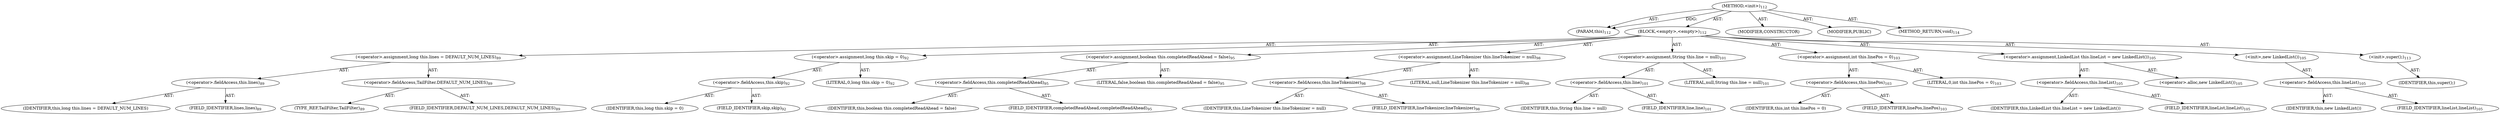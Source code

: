 digraph "&lt;init&gt;" {  
"111669149696" [label = <(METHOD,&lt;init&gt;)<SUB>112</SUB>> ]
"115964116997" [label = <(PARAM,this)<SUB>112</SUB>> ]
"25769803776" [label = <(BLOCK,&lt;empty&gt;,&lt;empty&gt;)<SUB>112</SUB>> ]
"30064771074" [label = <(&lt;operator&gt;.assignment,long this.lines = DEFAULT_NUM_LINES)<SUB>89</SUB>> ]
"30064771075" [label = <(&lt;operator&gt;.fieldAccess,this.lines)<SUB>89</SUB>> ]
"68719476749" [label = <(IDENTIFIER,this,long this.lines = DEFAULT_NUM_LINES)> ]
"55834574848" [label = <(FIELD_IDENTIFIER,lines,lines)<SUB>89</SUB>> ]
"30064771076" [label = <(&lt;operator&gt;.fieldAccess,TailFilter.DEFAULT_NUM_LINES)<SUB>89</SUB>> ]
"180388626432" [label = <(TYPE_REF,TailFilter,TailFilter)<SUB>89</SUB>> ]
"55834574849" [label = <(FIELD_IDENTIFIER,DEFAULT_NUM_LINES,DEFAULT_NUM_LINES)<SUB>89</SUB>> ]
"30064771077" [label = <(&lt;operator&gt;.assignment,long this.skip = 0)<SUB>92</SUB>> ]
"30064771078" [label = <(&lt;operator&gt;.fieldAccess,this.skip)<SUB>92</SUB>> ]
"68719476750" [label = <(IDENTIFIER,this,long this.skip = 0)> ]
"55834574850" [label = <(FIELD_IDENTIFIER,skip,skip)<SUB>92</SUB>> ]
"90194313216" [label = <(LITERAL,0,long this.skip = 0)<SUB>92</SUB>> ]
"30064771079" [label = <(&lt;operator&gt;.assignment,boolean this.completedReadAhead = false)<SUB>95</SUB>> ]
"30064771080" [label = <(&lt;operator&gt;.fieldAccess,this.completedReadAhead)<SUB>95</SUB>> ]
"68719476751" [label = <(IDENTIFIER,this,boolean this.completedReadAhead = false)> ]
"55834574851" [label = <(FIELD_IDENTIFIER,completedReadAhead,completedReadAhead)<SUB>95</SUB>> ]
"90194313217" [label = <(LITERAL,false,boolean this.completedReadAhead = false)<SUB>95</SUB>> ]
"30064771081" [label = <(&lt;operator&gt;.assignment,LineTokenizer this.lineTokenizer = null)<SUB>98</SUB>> ]
"30064771082" [label = <(&lt;operator&gt;.fieldAccess,this.lineTokenizer)<SUB>98</SUB>> ]
"68719476752" [label = <(IDENTIFIER,this,LineTokenizer this.lineTokenizer = null)> ]
"55834574852" [label = <(FIELD_IDENTIFIER,lineTokenizer,lineTokenizer)<SUB>98</SUB>> ]
"90194313218" [label = <(LITERAL,null,LineTokenizer this.lineTokenizer = null)<SUB>98</SUB>> ]
"30064771083" [label = <(&lt;operator&gt;.assignment,String this.line = null)<SUB>101</SUB>> ]
"30064771084" [label = <(&lt;operator&gt;.fieldAccess,this.line)<SUB>101</SUB>> ]
"68719476753" [label = <(IDENTIFIER,this,String this.line = null)> ]
"55834574853" [label = <(FIELD_IDENTIFIER,line,line)<SUB>101</SUB>> ]
"90194313219" [label = <(LITERAL,null,String this.line = null)<SUB>101</SUB>> ]
"30064771085" [label = <(&lt;operator&gt;.assignment,int this.linePos = 0)<SUB>103</SUB>> ]
"30064771086" [label = <(&lt;operator&gt;.fieldAccess,this.linePos)<SUB>103</SUB>> ]
"68719476754" [label = <(IDENTIFIER,this,int this.linePos = 0)> ]
"55834574854" [label = <(FIELD_IDENTIFIER,linePos,linePos)<SUB>103</SUB>> ]
"90194313220" [label = <(LITERAL,0,int this.linePos = 0)<SUB>103</SUB>> ]
"30064771087" [label = <(&lt;operator&gt;.assignment,LinkedList this.lineList = new LinkedList())<SUB>105</SUB>> ]
"30064771088" [label = <(&lt;operator&gt;.fieldAccess,this.lineList)<SUB>105</SUB>> ]
"68719476755" [label = <(IDENTIFIER,this,LinkedList this.lineList = new LinkedList())> ]
"55834574855" [label = <(FIELD_IDENTIFIER,lineList,lineList)<SUB>105</SUB>> ]
"30064771089" [label = <(&lt;operator&gt;.alloc,new LinkedList())<SUB>105</SUB>> ]
"30064771090" [label = <(&lt;init&gt;,new LinkedList())<SUB>105</SUB>> ]
"30064771091" [label = <(&lt;operator&gt;.fieldAccess,this.lineList)<SUB>105</SUB>> ]
"68719476756" [label = <(IDENTIFIER,this,new LinkedList())> ]
"55834574856" [label = <(FIELD_IDENTIFIER,lineList,lineList)<SUB>105</SUB>> ]
"30064771072" [label = <(&lt;init&gt;,super();)<SUB>113</SUB>> ]
"68719476746" [label = <(IDENTIFIER,this,super();)> ]
"133143986189" [label = <(MODIFIER,CONSTRUCTOR)> ]
"133143986190" [label = <(MODIFIER,PUBLIC)> ]
"128849018880" [label = <(METHOD_RETURN,void)<SUB>114</SUB>> ]
  "111669149696" -> "115964116997"  [ label = "AST: "] 
  "111669149696" -> "25769803776"  [ label = "AST: "] 
  "111669149696" -> "133143986189"  [ label = "AST: "] 
  "111669149696" -> "133143986190"  [ label = "AST: "] 
  "111669149696" -> "128849018880"  [ label = "AST: "] 
  "25769803776" -> "30064771074"  [ label = "AST: "] 
  "25769803776" -> "30064771077"  [ label = "AST: "] 
  "25769803776" -> "30064771079"  [ label = "AST: "] 
  "25769803776" -> "30064771081"  [ label = "AST: "] 
  "25769803776" -> "30064771083"  [ label = "AST: "] 
  "25769803776" -> "30064771085"  [ label = "AST: "] 
  "25769803776" -> "30064771087"  [ label = "AST: "] 
  "25769803776" -> "30064771090"  [ label = "AST: "] 
  "25769803776" -> "30064771072"  [ label = "AST: "] 
  "30064771074" -> "30064771075"  [ label = "AST: "] 
  "30064771074" -> "30064771076"  [ label = "AST: "] 
  "30064771075" -> "68719476749"  [ label = "AST: "] 
  "30064771075" -> "55834574848"  [ label = "AST: "] 
  "30064771076" -> "180388626432"  [ label = "AST: "] 
  "30064771076" -> "55834574849"  [ label = "AST: "] 
  "30064771077" -> "30064771078"  [ label = "AST: "] 
  "30064771077" -> "90194313216"  [ label = "AST: "] 
  "30064771078" -> "68719476750"  [ label = "AST: "] 
  "30064771078" -> "55834574850"  [ label = "AST: "] 
  "30064771079" -> "30064771080"  [ label = "AST: "] 
  "30064771079" -> "90194313217"  [ label = "AST: "] 
  "30064771080" -> "68719476751"  [ label = "AST: "] 
  "30064771080" -> "55834574851"  [ label = "AST: "] 
  "30064771081" -> "30064771082"  [ label = "AST: "] 
  "30064771081" -> "90194313218"  [ label = "AST: "] 
  "30064771082" -> "68719476752"  [ label = "AST: "] 
  "30064771082" -> "55834574852"  [ label = "AST: "] 
  "30064771083" -> "30064771084"  [ label = "AST: "] 
  "30064771083" -> "90194313219"  [ label = "AST: "] 
  "30064771084" -> "68719476753"  [ label = "AST: "] 
  "30064771084" -> "55834574853"  [ label = "AST: "] 
  "30064771085" -> "30064771086"  [ label = "AST: "] 
  "30064771085" -> "90194313220"  [ label = "AST: "] 
  "30064771086" -> "68719476754"  [ label = "AST: "] 
  "30064771086" -> "55834574854"  [ label = "AST: "] 
  "30064771087" -> "30064771088"  [ label = "AST: "] 
  "30064771087" -> "30064771089"  [ label = "AST: "] 
  "30064771088" -> "68719476755"  [ label = "AST: "] 
  "30064771088" -> "55834574855"  [ label = "AST: "] 
  "30064771090" -> "30064771091"  [ label = "AST: "] 
  "30064771091" -> "68719476756"  [ label = "AST: "] 
  "30064771091" -> "55834574856"  [ label = "AST: "] 
  "30064771072" -> "68719476746"  [ label = "AST: "] 
  "111669149696" -> "115964116997"  [ label = "DDG: "] 
}
